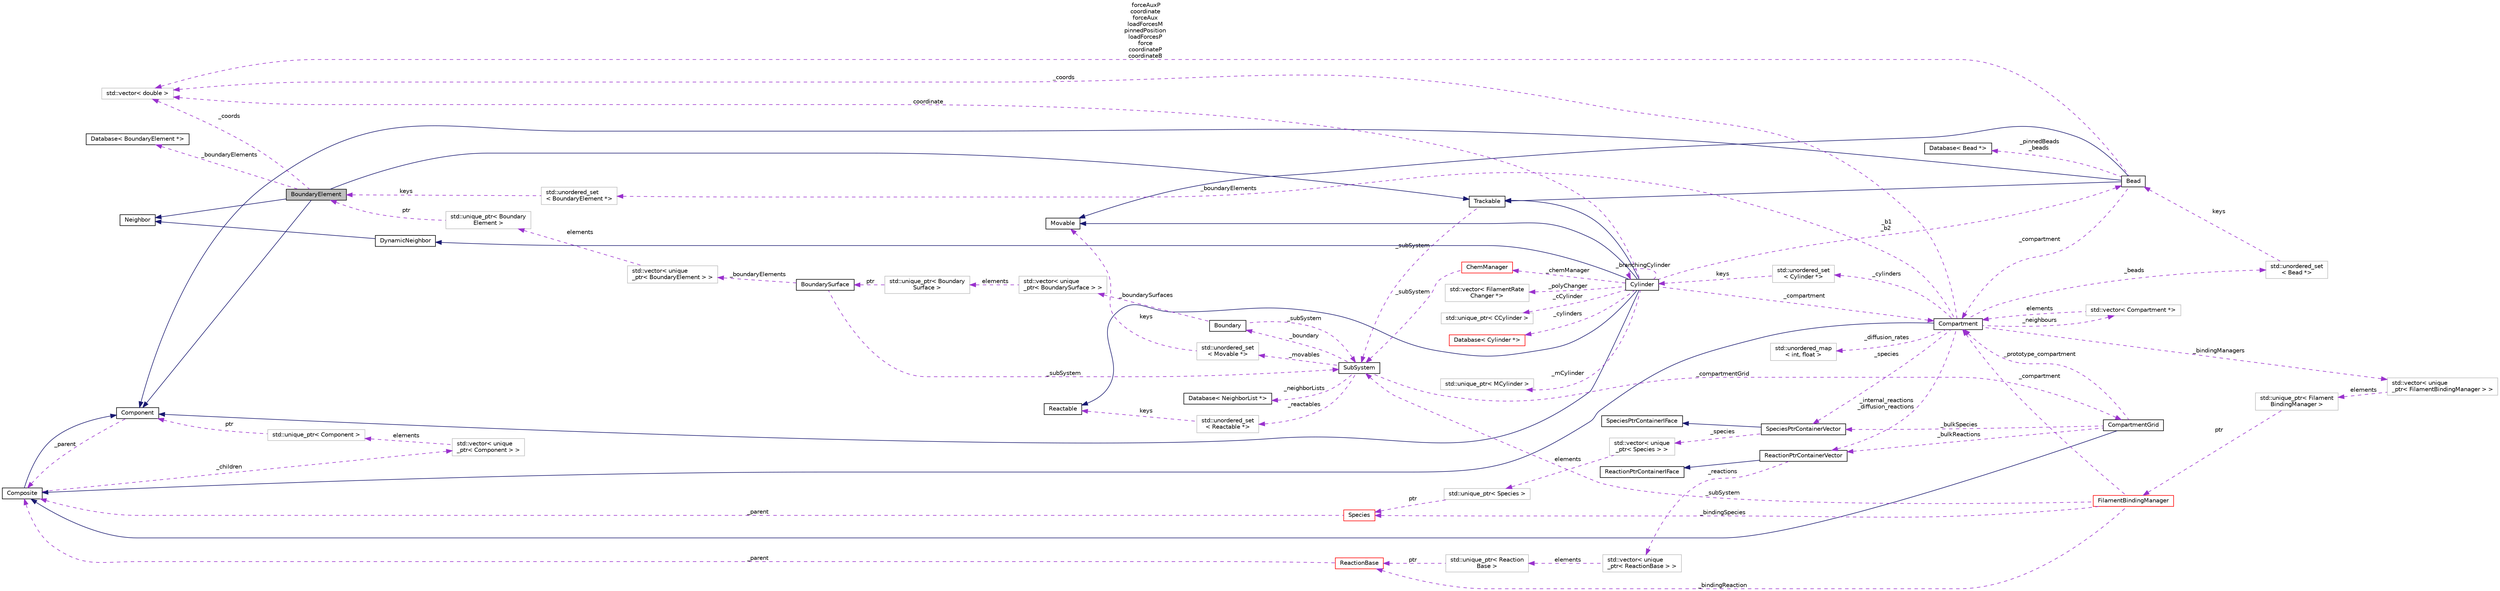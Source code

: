 digraph "BoundaryElement"
{
 // INTERACTIVE_SVG=YES
  edge [fontname="Helvetica",fontsize="10",labelfontname="Helvetica",labelfontsize="10"];
  node [fontname="Helvetica",fontsize="10",shape=record];
  rankdir="LR";
  Node8 [label="BoundaryElement",height=0.2,width=0.4,color="black", fillcolor="grey75", style="filled", fontcolor="black"];
  Node9 -> Node8 [dir="back",color="midnightblue",fontsize="10",style="solid",fontname="Helvetica"];
  Node9 [label="Component",height=0.2,width=0.4,color="black", fillcolor="white", style="filled",URL="$classComponent.html",tooltip="The base class for the Composite pattern hieararchy. "];
  Node10 -> Node9 [dir="back",color="darkorchid3",fontsize="10",style="dashed",label=" _parent" ,fontname="Helvetica"];
  Node10 [label="Composite",height=0.2,width=0.4,color="black", fillcolor="white", style="filled",URL="$classComposite.html",tooltip="The aggregating class for the Composite pattern. "];
  Node9 -> Node10 [dir="back",color="midnightblue",fontsize="10",style="solid",fontname="Helvetica"];
  Node11 -> Node10 [dir="back",color="darkorchid3",fontsize="10",style="dashed",label=" _children" ,fontname="Helvetica"];
  Node11 [label="std::vector\< unique\l_ptr\< Component \> \>",height=0.2,width=0.4,color="grey75", fillcolor="white", style="filled"];
  Node12 -> Node11 [dir="back",color="darkorchid3",fontsize="10",style="dashed",label=" elements" ,fontname="Helvetica"];
  Node12 [label="std::unique_ptr\< Component \>",height=0.2,width=0.4,color="grey75", fillcolor="white", style="filled"];
  Node9 -> Node12 [dir="back",color="darkorchid3",fontsize="10",style="dashed",label=" ptr" ,fontname="Helvetica"];
  Node13 -> Node8 [dir="back",color="midnightblue",fontsize="10",style="solid",fontname="Helvetica"];
  Node13 [label="Trackable",height=0.2,width=0.4,color="black", fillcolor="white", style="filled",URL="$classTrackable.html",tooltip="An abstract base class for a trackable object in the SubSystem. "];
  Node14 -> Node13 [dir="back",color="darkorchid3",fontsize="10",style="dashed",label=" _subSystem" ,fontname="Helvetica"];
  Node14 [label="SubSystem",height=0.2,width=0.4,color="black", fillcolor="white", style="filled",URL="$classSubSystem.html",tooltip="Manages all Movables and Reactables. "];
  Node15 -> Node14 [dir="back",color="darkorchid3",fontsize="10",style="dashed",label=" _movables" ,fontname="Helvetica"];
  Node15 [label="std::unordered_set\l\< Movable *\>",height=0.2,width=0.4,color="grey75", fillcolor="white", style="filled"];
  Node16 -> Node15 [dir="back",color="darkorchid3",fontsize="10",style="dashed",label=" keys" ,fontname="Helvetica"];
  Node16 [label="Movable",height=0.2,width=0.4,color="black", fillcolor="white", style="filled",URL="$classMovable.html",tooltip="An abstract base class for a movable element in the SubSystem. "];
  Node17 -> Node14 [dir="back",color="darkorchid3",fontsize="10",style="dashed",label=" _reactables" ,fontname="Helvetica"];
  Node17 [label="std::unordered_set\l\< Reactable *\>",height=0.2,width=0.4,color="grey75", fillcolor="white", style="filled"];
  Node18 -> Node17 [dir="back",color="darkorchid3",fontsize="10",style="dashed",label=" keys" ,fontname="Helvetica"];
  Node18 [label="Reactable",height=0.2,width=0.4,color="black", fillcolor="white", style="filled",URL="$classReactable.html",tooltip="An abstract base class for a reactable element in the SubSystem. "];
  Node19 -> Node14 [dir="back",color="darkorchid3",fontsize="10",style="dashed",label=" _boundary" ,fontname="Helvetica"];
  Node19 [label="Boundary",height=0.2,width=0.4,color="black", fillcolor="white", style="filled",URL="$classBoundary.html",tooltip="To store all BoundarySurfaces that are in the SubSystem. "];
  Node14 -> Node19 [dir="back",color="darkorchid3",fontsize="10",style="dashed",label=" _subSystem" ,fontname="Helvetica"];
  Node20 -> Node19 [dir="back",color="darkorchid3",fontsize="10",style="dashed",label=" _boundarySurfaces" ,fontname="Helvetica"];
  Node20 [label="std::vector\< unique\l_ptr\< BoundarySurface \> \>",height=0.2,width=0.4,color="grey75", fillcolor="white", style="filled"];
  Node21 -> Node20 [dir="back",color="darkorchid3",fontsize="10",style="dashed",label=" elements" ,fontname="Helvetica"];
  Node21 [label="std::unique_ptr\< Boundary\lSurface \>",height=0.2,width=0.4,color="grey75", fillcolor="white", style="filled"];
  Node22 -> Node21 [dir="back",color="darkorchid3",fontsize="10",style="dashed",label=" ptr" ,fontname="Helvetica"];
  Node22 [label="BoundarySurface",height=0.2,width=0.4,color="black", fillcolor="white", style="filled",URL="$classBoundarySurface.html",tooltip="A boundary shape that holds BoundaryElements. "];
  Node14 -> Node22 [dir="back",color="darkorchid3",fontsize="10",style="dashed",label=" _subSystem" ,fontname="Helvetica"];
  Node23 -> Node22 [dir="back",color="darkorchid3",fontsize="10",style="dashed",label=" _boundaryElements" ,fontname="Helvetica"];
  Node23 [label="std::vector\< unique\l_ptr\< BoundaryElement \> \>",height=0.2,width=0.4,color="grey75", fillcolor="white", style="filled"];
  Node24 -> Node23 [dir="back",color="darkorchid3",fontsize="10",style="dashed",label=" elements" ,fontname="Helvetica"];
  Node24 [label="std::unique_ptr\< Boundary\lElement \>",height=0.2,width=0.4,color="grey75", fillcolor="white", style="filled"];
  Node8 -> Node24 [dir="back",color="darkorchid3",fontsize="10",style="dashed",label=" ptr" ,fontname="Helvetica"];
  Node25 -> Node14 [dir="back",color="darkorchid3",fontsize="10",style="dashed",label=" _compartmentGrid" ,fontname="Helvetica"];
  Node25 [label="CompartmentGrid",height=0.2,width=0.4,color="black", fillcolor="white", style="filled",URL="$classCompartmentGrid.html",tooltip="A simple n-dimensional grid of Compartment objects. "];
  Node10 -> Node25 [dir="back",color="midnightblue",fontsize="10",style="solid",fontname="Helvetica"];
  Node26 -> Node25 [dir="back",color="darkorchid3",fontsize="10",style="dashed",label=" _prototype_compartment" ,fontname="Helvetica"];
  Node26 [label="Compartment",height=0.2,width=0.4,color="black", fillcolor="white", style="filled",URL="$classCompartment.html",tooltip="A container or holding Species and Reactions. "];
  Node10 -> Node26 [dir="back",color="midnightblue",fontsize="10",style="solid",fontname="Helvetica"];
  Node27 -> Node26 [dir="back",color="darkorchid3",fontsize="10",style="dashed",label=" _beads" ,fontname="Helvetica"];
  Node27 [label="std::unordered_set\l\< Bead *\>",height=0.2,width=0.4,color="grey75", fillcolor="white", style="filled"];
  Node28 -> Node27 [dir="back",color="darkorchid3",fontsize="10",style="dashed",label=" keys" ,fontname="Helvetica"];
  Node28 [label="Bead",height=0.2,width=0.4,color="black", fillcolor="white", style="filled",URL="$classBead.html",tooltip="Represents a single coordinate between Cylinders, and holds forces needed for mechanical equilibratio..."];
  Node9 -> Node28 [dir="back",color="midnightblue",fontsize="10",style="solid",fontname="Helvetica"];
  Node13 -> Node28 [dir="back",color="midnightblue",fontsize="10",style="solid",fontname="Helvetica"];
  Node16 -> Node28 [dir="back",color="midnightblue",fontsize="10",style="solid",fontname="Helvetica"];
  Node26 -> Node28 [dir="back",color="darkorchid3",fontsize="10",style="dashed",label=" _compartment" ,fontname="Helvetica"];
  Node29 -> Node28 [dir="back",color="darkorchid3",fontsize="10",style="dashed",label=" _pinnedBeads\n_beads" ,fontname="Helvetica"];
  Node29 [label="Database\< Bead *\>",height=0.2,width=0.4,color="black", fillcolor="white", style="filled",URL="$classDatabase.html"];
  Node30 -> Node28 [dir="back",color="darkorchid3",fontsize="10",style="dashed",label=" forceAuxP\ncoordinate\nforceAux\nloadForcesM\npinnedPosition\nloadForcesP\nforce\ncoordinateP\ncoordinateB" ,fontname="Helvetica"];
  Node30 [label="std::vector\< double \>",height=0.2,width=0.4,color="grey75", fillcolor="white", style="filled"];
  Node31 -> Node26 [dir="back",color="darkorchid3",fontsize="10",style="dashed",label=" _neighbours" ,fontname="Helvetica"];
  Node31 [label="std::vector\< Compartment *\>",height=0.2,width=0.4,color="grey75", fillcolor="white", style="filled"];
  Node26 -> Node31 [dir="back",color="darkorchid3",fontsize="10",style="dashed",label=" elements" ,fontname="Helvetica"];
  Node32 -> Node26 [dir="back",color="darkorchid3",fontsize="10",style="dashed",label=" _cylinders" ,fontname="Helvetica"];
  Node32 [label="std::unordered_set\l\< Cylinder *\>",height=0.2,width=0.4,color="grey75", fillcolor="white", style="filled"];
  Node33 -> Node32 [dir="back",color="darkorchid3",fontsize="10",style="dashed",label=" keys" ,fontname="Helvetica"];
  Node33 [label="Cylinder",height=0.2,width=0.4,color="black", fillcolor="white", style="filled",URL="$classCylinder.html",tooltip="A container to store a MCylinder and CCylinder. "];
  Node9 -> Node33 [dir="back",color="midnightblue",fontsize="10",style="solid",fontname="Helvetica"];
  Node13 -> Node33 [dir="back",color="midnightblue",fontsize="10",style="solid",fontname="Helvetica"];
  Node16 -> Node33 [dir="back",color="midnightblue",fontsize="10",style="solid",fontname="Helvetica"];
  Node18 -> Node33 [dir="back",color="midnightblue",fontsize="10",style="solid",fontname="Helvetica"];
  Node34 -> Node33 [dir="back",color="midnightblue",fontsize="10",style="solid",fontname="Helvetica"];
  Node34 [label="DynamicNeighbor",height=0.2,width=0.4,color="black", fillcolor="white", style="filled",URL="$classDynamicNeighbor.html",tooltip="An abstract base class for any element that can be added or removed from a NeighborList dynamically a..."];
  Node35 -> Node34 [dir="back",color="midnightblue",fontsize="10",style="solid",fontname="Helvetica"];
  Node35 [label="Neighbor",height=0.2,width=0.4,color="black", fillcolor="white", style="filled",URL="$classNeighbor.html",tooltip="An abstract base class for any element that can be added or removed from a NeighborList statically at..."];
  Node33 -> Node33 [dir="back",color="darkorchid3",fontsize="10",style="dashed",label=" _branchingCylinder" ,fontname="Helvetica"];
  Node36 -> Node33 [dir="back",color="darkorchid3",fontsize="10",style="dashed",label=" _polyChanger" ,fontname="Helvetica"];
  Node36 [label="std::vector\< FilamentRate\lChanger *\>",height=0.2,width=0.4,color="grey75", fillcolor="white", style="filled"];
  Node38 -> Node33 [dir="back",color="darkorchid3",fontsize="10",style="dashed",label=" _cCylinder" ,fontname="Helvetica"];
  Node38 [label="std::unique_ptr\< CCylinder \>",height=0.2,width=0.4,color="grey75", fillcolor="white", style="filled"];
  Node28 -> Node33 [dir="back",color="darkorchid3",fontsize="10",style="dashed",label=" _b1\n_b2" ,fontname="Helvetica"];
  Node58 -> Node33 [dir="back",color="darkorchid3",fontsize="10",style="dashed",label=" _cylinders" ,fontname="Helvetica"];
  Node58 [label="Database\< Cylinder *\>",height=0.2,width=0.4,color="red", fillcolor="white", style="filled",URL="$classDatabase.html"];
  Node26 -> Node33 [dir="back",color="darkorchid3",fontsize="10",style="dashed",label=" _compartment" ,fontname="Helvetica"];
  Node60 -> Node33 [dir="back",color="darkorchid3",fontsize="10",style="dashed",label=" _chemManager" ,fontname="Helvetica"];
  Node60 [label="ChemManager",height=0.2,width=0.4,color="red", fillcolor="white", style="filled",URL="$classChemManager.html",tooltip="For initailizing chemical reactions based on a specific system. "];
  Node14 -> Node60 [dir="back",color="darkorchid3",fontsize="10",style="dashed",label=" _subSystem" ,fontname="Helvetica"];
  Node74 -> Node33 [dir="back",color="darkorchid3",fontsize="10",style="dashed",label=" _mCylinder" ,fontname="Helvetica"];
  Node74 [label="std::unique_ptr\< MCylinder \>",height=0.2,width=0.4,color="grey75", fillcolor="white", style="filled"];
  Node30 -> Node33 [dir="back",color="darkorchid3",fontsize="10",style="dashed",label=" coordinate" ,fontname="Helvetica"];
  Node76 -> Node26 [dir="back",color="darkorchid3",fontsize="10",style="dashed",label=" _boundaryElements" ,fontname="Helvetica"];
  Node76 [label="std::unordered_set\l\< BoundaryElement *\>",height=0.2,width=0.4,color="grey75", fillcolor="white", style="filled"];
  Node8 -> Node76 [dir="back",color="darkorchid3",fontsize="10",style="dashed",label=" keys" ,fontname="Helvetica"];
  Node77 -> Node26 [dir="back",color="darkorchid3",fontsize="10",style="dashed",label=" _internal_reactions\n_diffusion_reactions" ,fontname="Helvetica"];
  Node77 [label="ReactionPtrContainerVector",height=0.2,width=0.4,color="black", fillcolor="white", style="filled",URL="$classReactionPtrContainerVector.html",tooltip="A concrete class implementing the ReactionPtrContainerIFace, using vector<unique_ptr<ReactionBase>> a..."];
  Node78 -> Node77 [dir="back",color="midnightblue",fontsize="10",style="solid",fontname="Helvetica"];
  Node78 [label="ReactionPtrContainerIFace",height=0.2,width=0.4,color="black", fillcolor="white", style="filled",URL="$classReactionPtrContainerIFace.html",tooltip="An abstract interface for a container of pointers to reaction objects. "];
  Node79 -> Node77 [dir="back",color="darkorchid3",fontsize="10",style="dashed",label=" _reactions" ,fontname="Helvetica"];
  Node79 [label="std::vector\< unique\l_ptr\< ReactionBase \> \>",height=0.2,width=0.4,color="grey75", fillcolor="white", style="filled"];
  Node80 -> Node79 [dir="back",color="darkorchid3",fontsize="10",style="dashed",label=" elements" ,fontname="Helvetica"];
  Node80 [label="std::unique_ptr\< Reaction\lBase \>",height=0.2,width=0.4,color="grey75", fillcolor="white", style="filled"];
  Node42 -> Node80 [dir="back",color="darkorchid3",fontsize="10",style="dashed",label=" ptr" ,fontname="Helvetica"];
  Node42 [label="ReactionBase",height=0.2,width=0.4,color="red", fillcolor="white", style="filled",URL="$classReactionBase.html",tooltip="Represents an abstract interface for simple chemical reactions of the form A + B -> C..."];
  Node10 -> Node42 [dir="back",color="darkorchid3",fontsize="10",style="dashed",label=" _parent" ,fontname="Helvetica"];
  Node81 -> Node26 [dir="back",color="darkorchid3",fontsize="10",style="dashed",label=" _diffusion_rates" ,fontname="Helvetica"];
  Node81 [label="std::unordered_map\l\< int, float \>",height=0.2,width=0.4,color="grey75", fillcolor="white", style="filled"];
  Node30 -> Node26 [dir="back",color="darkorchid3",fontsize="10",style="dashed",label=" _coords" ,fontname="Helvetica"];
  Node82 -> Node26 [dir="back",color="darkorchid3",fontsize="10",style="dashed",label=" _bindingManagers" ,fontname="Helvetica"];
  Node82 [label="std::vector\< unique\l_ptr\< FilamentBindingManager \> \>",height=0.2,width=0.4,color="grey75", fillcolor="white", style="filled"];
  Node83 -> Node82 [dir="back",color="darkorchid3",fontsize="10",style="dashed",label=" elements" ,fontname="Helvetica"];
  Node83 [label="std::unique_ptr\< Filament\lBindingManager \>",height=0.2,width=0.4,color="grey75", fillcolor="white", style="filled"];
  Node84 -> Node83 [dir="back",color="darkorchid3",fontsize="10",style="dashed",label=" ptr" ,fontname="Helvetica"];
  Node84 [label="FilamentBindingManager",height=0.2,width=0.4,color="red", fillcolor="white", style="filled",URL="$classFilamentBindingManager.html",tooltip="To store and manage binding reactions. "];
  Node26 -> Node84 [dir="back",color="darkorchid3",fontsize="10",style="dashed",label=" _compartment" ,fontname="Helvetica"];
  Node14 -> Node84 [dir="back",color="darkorchid3",fontsize="10",style="dashed",label=" _subSystem" ,fontname="Helvetica"];
  Node42 -> Node84 [dir="back",color="darkorchid3",fontsize="10",style="dashed",label=" _bindingReaction" ,fontname="Helvetica"];
  Node45 -> Node84 [dir="back",color="darkorchid3",fontsize="10",style="dashed",label=" _bindingSpecies" ,fontname="Helvetica"];
  Node45 [label="Species",height=0.2,width=0.4,color="red", fillcolor="white", style="filled",URL="$classSpecies.html",tooltip="Represents chemical molecules, tracks their copy number and can be used in Reactions. "];
  Node10 -> Node45 [dir="back",color="darkorchid3",fontsize="10",style="dashed",label=" _parent" ,fontname="Helvetica"];
  Node85 -> Node26 [dir="back",color="darkorchid3",fontsize="10",style="dashed",label=" _species" ,fontname="Helvetica"];
  Node85 [label="SpeciesPtrContainerVector",height=0.2,width=0.4,color="black", fillcolor="white", style="filled",URL="$classSpeciesPtrContainerVector.html",tooltip="A concrete class implementing the SpeciesPtrContainerIFace, using vector<unique_ptr<Species>> as the ..."];
  Node86 -> Node85 [dir="back",color="midnightblue",fontsize="10",style="solid",fontname="Helvetica"];
  Node86 [label="SpeciesPtrContainerIFace",height=0.2,width=0.4,color="black", fillcolor="white", style="filled",URL="$classSpeciesPtrContainerIFace.html",tooltip="An abstract interface for a container of pointers to Species objects. "];
  Node87 -> Node85 [dir="back",color="darkorchid3",fontsize="10",style="dashed",label=" _species" ,fontname="Helvetica"];
  Node87 [label="std::vector\< unique\l_ptr\< Species \> \>",height=0.2,width=0.4,color="grey75", fillcolor="white", style="filled"];
  Node88 -> Node87 [dir="back",color="darkorchid3",fontsize="10",style="dashed",label=" elements" ,fontname="Helvetica"];
  Node88 [label="std::unique_ptr\< Species \>",height=0.2,width=0.4,color="grey75", fillcolor="white", style="filled"];
  Node45 -> Node88 [dir="back",color="darkorchid3",fontsize="10",style="dashed",label=" ptr" ,fontname="Helvetica"];
  Node77 -> Node25 [dir="back",color="darkorchid3",fontsize="10",style="dashed",label=" _bulkReactions" ,fontname="Helvetica"];
  Node85 -> Node25 [dir="back",color="darkorchid3",fontsize="10",style="dashed",label=" _bulkSpecies" ,fontname="Helvetica"];
  Node89 -> Node14 [dir="back",color="darkorchid3",fontsize="10",style="dashed",label=" _neighborLists" ,fontname="Helvetica"];
  Node89 [label="Database\< NeighborList *\>",height=0.2,width=0.4,color="black", fillcolor="white", style="filled",URL="$classDatabase.html"];
  Node35 -> Node8 [dir="back",color="midnightblue",fontsize="10",style="solid",fontname="Helvetica"];
  Node90 -> Node8 [dir="back",color="darkorchid3",fontsize="10",style="dashed",label=" _boundaryElements" ,fontname="Helvetica"];
  Node90 [label="Database\< BoundaryElement *\>",height=0.2,width=0.4,color="black", fillcolor="white", style="filled",URL="$classDatabase.html"];
  Node30 -> Node8 [dir="back",color="darkorchid3",fontsize="10",style="dashed",label=" _coords" ,fontname="Helvetica"];
}
